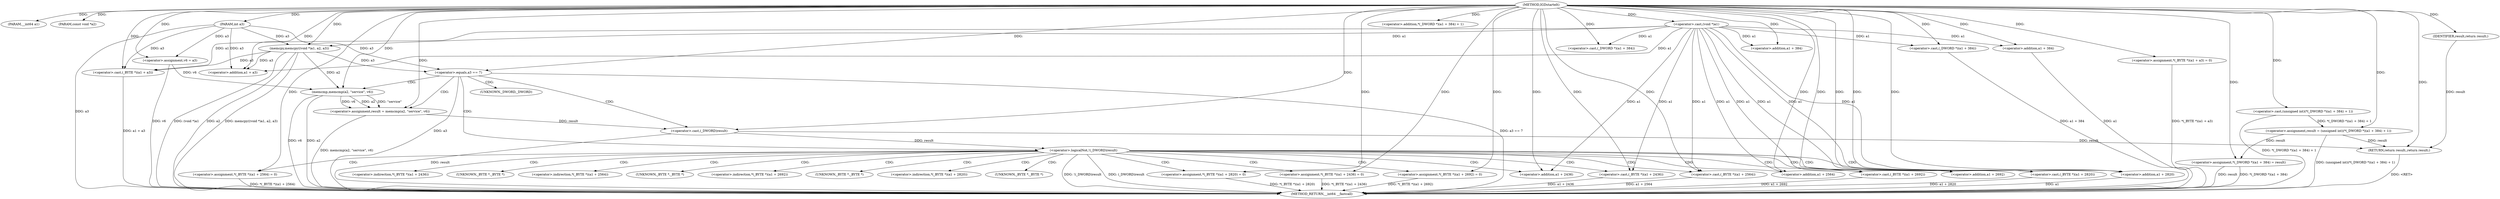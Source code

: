 digraph IGDstartelt {  
"1000103" [label = "(METHOD,IGDstartelt)" ]
"1000198" [label = "(METHOD_RETURN,__int64 __fastcall)" ]
"1000104" [label = "(PARAM,__int64 a1)" ]
"1000105" [label = "(PARAM,const void *a2)" ]
"1000106" [label = "(PARAM,int a3)" ]
"1000110" [label = "(<operator>.assignment,v6 = a3)" ]
"1000113" [label = "(memcpy,memcpy((void *)a1, a2, a3))" ]
"1000114" [label = "(<operator>.cast,(void *)a1)" ]
"1000119" [label = "(<operator>.assignment,*(_BYTE *)(a1 + a3) = 0)" ]
"1000121" [label = "(<operator>.cast,(_BYTE *)(a1 + a3))" ]
"1000123" [label = "(<operator>.addition,a1 + a3)" ]
"1000127" [label = "(<operator>.assignment,result = (unsigned int)(*(_DWORD *)(a1 + 384) + 1))" ]
"1000129" [label = "(<operator>.cast,(unsigned int)(*(_DWORD *)(a1 + 384) + 1))" ]
"1000133" [label = "(<operator>.cast,(_DWORD *)(a1 + 384))" ]
"1000135" [label = "(<operator>.addition,a1 + 384)" ]
"1000131" [label = "(<operator>.addition,*(_DWORD *)(a1 + 384) + 1)" ]
"1000139" [label = "(<operator>.assignment,*(_DWORD *)(a1 + 384) = result)" ]
"1000141" [label = "(<operator>.cast,(_DWORD *)(a1 + 384))" ]
"1000143" [label = "(<operator>.addition,a1 + 384)" ]
"1000148" [label = "(<operator>.equals,a3 == 7)" ]
"1000152" [label = "(<operator>.assignment,result = memcmp(a2, \"service\", v6))" ]
"1000154" [label = "(memcmp,memcmp(a2, \"service\", v6))" ]
"1000159" [label = "(<operator>.logicalNot,!(_DWORD)result)" ]
"1000160" [label = "(<operator>.cast,(_DWORD)result)" ]
"1000164" [label = "(<operator>.assignment,*(_BYTE *)(a1 + 2436) = 0)" ]
"1000166" [label = "(<operator>.cast,(_BYTE *)(a1 + 2436))" ]
"1000168" [label = "(<operator>.addition,a1 + 2436)" ]
"1000172" [label = "(<operator>.assignment,*(_BYTE *)(a1 + 2564) = 0)" ]
"1000174" [label = "(<operator>.cast,(_BYTE *)(a1 + 2564))" ]
"1000176" [label = "(<operator>.addition,a1 + 2564)" ]
"1000180" [label = "(<operator>.assignment,*(_BYTE *)(a1 + 2692) = 0)" ]
"1000182" [label = "(<operator>.cast,(_BYTE *)(a1 + 2692))" ]
"1000184" [label = "(<operator>.addition,a1 + 2692)" ]
"1000188" [label = "(<operator>.assignment,*(_BYTE *)(a1 + 2820) = 0)" ]
"1000190" [label = "(<operator>.cast,(_BYTE *)(a1 + 2820))" ]
"1000192" [label = "(<operator>.addition,a1 + 2820)" ]
"1000196" [label = "(RETURN,return result;,return result;)" ]
"1000197" [label = "(IDENTIFIER,result,return result;)" ]
"1000161" [label = "(UNKNOWN,_DWORD,_DWORD)" ]
"1000165" [label = "(<operator>.indirection,*(_BYTE *)(a1 + 2436))" ]
"1000167" [label = "(UNKNOWN,_BYTE *,_BYTE *)" ]
"1000173" [label = "(<operator>.indirection,*(_BYTE *)(a1 + 2564))" ]
"1000175" [label = "(UNKNOWN,_BYTE *,_BYTE *)" ]
"1000181" [label = "(<operator>.indirection,*(_BYTE *)(a1 + 2692))" ]
"1000183" [label = "(UNKNOWN,_BYTE *,_BYTE *)" ]
"1000189" [label = "(<operator>.indirection,*(_BYTE *)(a1 + 2820))" ]
"1000191" [label = "(UNKNOWN,_BYTE *,_BYTE *)" ]
  "1000113" -> "1000198"  [ label = "DDG: memcpy((void *)a1, a2, a3)"] 
  "1000182" -> "1000198"  [ label = "DDG: a1 + 2692"] 
  "1000154" -> "1000198"  [ label = "DDG: v6"] 
  "1000159" -> "1000198"  [ label = "DDG: !(_DWORD)result"] 
  "1000113" -> "1000198"  [ label = "DDG: (void *)a1"] 
  "1000174" -> "1000198"  [ label = "DDG: a1 + 2564"] 
  "1000139" -> "1000198"  [ label = "DDG: *(_DWORD *)(a1 + 384)"] 
  "1000180" -> "1000198"  [ label = "DDG: *(_BYTE *)(a1 + 2692)"] 
  "1000143" -> "1000198"  [ label = "DDG: a1"] 
  "1000141" -> "1000198"  [ label = "DDG: a1 + 384"] 
  "1000113" -> "1000198"  [ label = "DDG: a2"] 
  "1000119" -> "1000198"  [ label = "DDG: *(_BYTE *)(a1 + a3)"] 
  "1000188" -> "1000198"  [ label = "DDG: *(_BYTE *)(a1 + 2820)"] 
  "1000148" -> "1000198"  [ label = "DDG: a3"] 
  "1000148" -> "1000198"  [ label = "DDG: a3 == 7"] 
  "1000154" -> "1000198"  [ label = "DDG: a2"] 
  "1000192" -> "1000198"  [ label = "DDG: a1"] 
  "1000129" -> "1000198"  [ label = "DDG: *(_DWORD *)(a1 + 384) + 1"] 
  "1000190" -> "1000198"  [ label = "DDG: a1 + 2820"] 
  "1000172" -> "1000198"  [ label = "DDG: *(_BYTE *)(a1 + 2564)"] 
  "1000127" -> "1000198"  [ label = "DDG: (unsigned int)(*(_DWORD *)(a1 + 384) + 1)"] 
  "1000159" -> "1000198"  [ label = "DDG: (_DWORD)result"] 
  "1000110" -> "1000198"  [ label = "DDG: v6"] 
  "1000152" -> "1000198"  [ label = "DDG: memcmp(a2, \"service\", v6)"] 
  "1000139" -> "1000198"  [ label = "DDG: result"] 
  "1000121" -> "1000198"  [ label = "DDG: a1 + a3"] 
  "1000166" -> "1000198"  [ label = "DDG: a1 + 2436"] 
  "1000164" -> "1000198"  [ label = "DDG: *(_BYTE *)(a1 + 2436)"] 
  "1000160" -> "1000198"  [ label = "DDG: result"] 
  "1000106" -> "1000198"  [ label = "DDG: a3"] 
  "1000196" -> "1000198"  [ label = "DDG: <RET>"] 
  "1000103" -> "1000104"  [ label = "DDG: "] 
  "1000103" -> "1000105"  [ label = "DDG: "] 
  "1000103" -> "1000106"  [ label = "DDG: "] 
  "1000106" -> "1000110"  [ label = "DDG: a3"] 
  "1000103" -> "1000110"  [ label = "DDG: "] 
  "1000114" -> "1000113"  [ label = "DDG: a1"] 
  "1000103" -> "1000114"  [ label = "DDG: "] 
  "1000103" -> "1000113"  [ label = "DDG: "] 
  "1000106" -> "1000113"  [ label = "DDG: a3"] 
  "1000103" -> "1000119"  [ label = "DDG: "] 
  "1000114" -> "1000121"  [ label = "DDG: a1"] 
  "1000103" -> "1000121"  [ label = "DDG: "] 
  "1000113" -> "1000121"  [ label = "DDG: a3"] 
  "1000106" -> "1000121"  [ label = "DDG: a3"] 
  "1000114" -> "1000123"  [ label = "DDG: a1"] 
  "1000103" -> "1000123"  [ label = "DDG: "] 
  "1000113" -> "1000123"  [ label = "DDG: a3"] 
  "1000106" -> "1000123"  [ label = "DDG: a3"] 
  "1000129" -> "1000127"  [ label = "DDG: *(_DWORD *)(a1 + 384) + 1"] 
  "1000103" -> "1000127"  [ label = "DDG: "] 
  "1000103" -> "1000129"  [ label = "DDG: "] 
  "1000103" -> "1000133"  [ label = "DDG: "] 
  "1000114" -> "1000133"  [ label = "DDG: a1"] 
  "1000103" -> "1000135"  [ label = "DDG: "] 
  "1000114" -> "1000135"  [ label = "DDG: a1"] 
  "1000103" -> "1000131"  [ label = "DDG: "] 
  "1000127" -> "1000139"  [ label = "DDG: result"] 
  "1000103" -> "1000139"  [ label = "DDG: "] 
  "1000103" -> "1000141"  [ label = "DDG: "] 
  "1000114" -> "1000141"  [ label = "DDG: a1"] 
  "1000103" -> "1000143"  [ label = "DDG: "] 
  "1000114" -> "1000143"  [ label = "DDG: a1"] 
  "1000106" -> "1000148"  [ label = "DDG: a3"] 
  "1000103" -> "1000148"  [ label = "DDG: "] 
  "1000113" -> "1000148"  [ label = "DDG: a3"] 
  "1000154" -> "1000152"  [ label = "DDG: a2"] 
  "1000154" -> "1000152"  [ label = "DDG: \"service\""] 
  "1000154" -> "1000152"  [ label = "DDG: v6"] 
  "1000103" -> "1000152"  [ label = "DDG: "] 
  "1000113" -> "1000154"  [ label = "DDG: a2"] 
  "1000103" -> "1000154"  [ label = "DDG: "] 
  "1000110" -> "1000154"  [ label = "DDG: v6"] 
  "1000160" -> "1000159"  [ label = "DDG: result"] 
  "1000152" -> "1000160"  [ label = "DDG: result"] 
  "1000103" -> "1000160"  [ label = "DDG: "] 
  "1000103" -> "1000164"  [ label = "DDG: "] 
  "1000103" -> "1000166"  [ label = "DDG: "] 
  "1000114" -> "1000166"  [ label = "DDG: a1"] 
  "1000103" -> "1000168"  [ label = "DDG: "] 
  "1000114" -> "1000168"  [ label = "DDG: a1"] 
  "1000103" -> "1000172"  [ label = "DDG: "] 
  "1000103" -> "1000174"  [ label = "DDG: "] 
  "1000114" -> "1000174"  [ label = "DDG: a1"] 
  "1000103" -> "1000176"  [ label = "DDG: "] 
  "1000114" -> "1000176"  [ label = "DDG: a1"] 
  "1000103" -> "1000180"  [ label = "DDG: "] 
  "1000103" -> "1000182"  [ label = "DDG: "] 
  "1000114" -> "1000182"  [ label = "DDG: a1"] 
  "1000103" -> "1000184"  [ label = "DDG: "] 
  "1000114" -> "1000184"  [ label = "DDG: a1"] 
  "1000103" -> "1000188"  [ label = "DDG: "] 
  "1000103" -> "1000190"  [ label = "DDG: "] 
  "1000114" -> "1000190"  [ label = "DDG: a1"] 
  "1000103" -> "1000192"  [ label = "DDG: "] 
  "1000114" -> "1000192"  [ label = "DDG: a1"] 
  "1000197" -> "1000196"  [ label = "DDG: result"] 
  "1000160" -> "1000196"  [ label = "DDG: result"] 
  "1000127" -> "1000196"  [ label = "DDG: result"] 
  "1000103" -> "1000196"  [ label = "DDG: "] 
  "1000103" -> "1000197"  [ label = "DDG: "] 
  "1000148" -> "1000161"  [ label = "CDG: "] 
  "1000148" -> "1000160"  [ label = "CDG: "] 
  "1000148" -> "1000159"  [ label = "CDG: "] 
  "1000148" -> "1000154"  [ label = "CDG: "] 
  "1000148" -> "1000152"  [ label = "CDG: "] 
  "1000159" -> "1000176"  [ label = "CDG: "] 
  "1000159" -> "1000175"  [ label = "CDG: "] 
  "1000159" -> "1000174"  [ label = "CDG: "] 
  "1000159" -> "1000173"  [ label = "CDG: "] 
  "1000159" -> "1000172"  [ label = "CDG: "] 
  "1000159" -> "1000168"  [ label = "CDG: "] 
  "1000159" -> "1000167"  [ label = "CDG: "] 
  "1000159" -> "1000166"  [ label = "CDG: "] 
  "1000159" -> "1000165"  [ label = "CDG: "] 
  "1000159" -> "1000164"  [ label = "CDG: "] 
  "1000159" -> "1000192"  [ label = "CDG: "] 
  "1000159" -> "1000191"  [ label = "CDG: "] 
  "1000159" -> "1000190"  [ label = "CDG: "] 
  "1000159" -> "1000189"  [ label = "CDG: "] 
  "1000159" -> "1000188"  [ label = "CDG: "] 
  "1000159" -> "1000184"  [ label = "CDG: "] 
  "1000159" -> "1000183"  [ label = "CDG: "] 
  "1000159" -> "1000182"  [ label = "CDG: "] 
  "1000159" -> "1000181"  [ label = "CDG: "] 
  "1000159" -> "1000180"  [ label = "CDG: "] 
}
